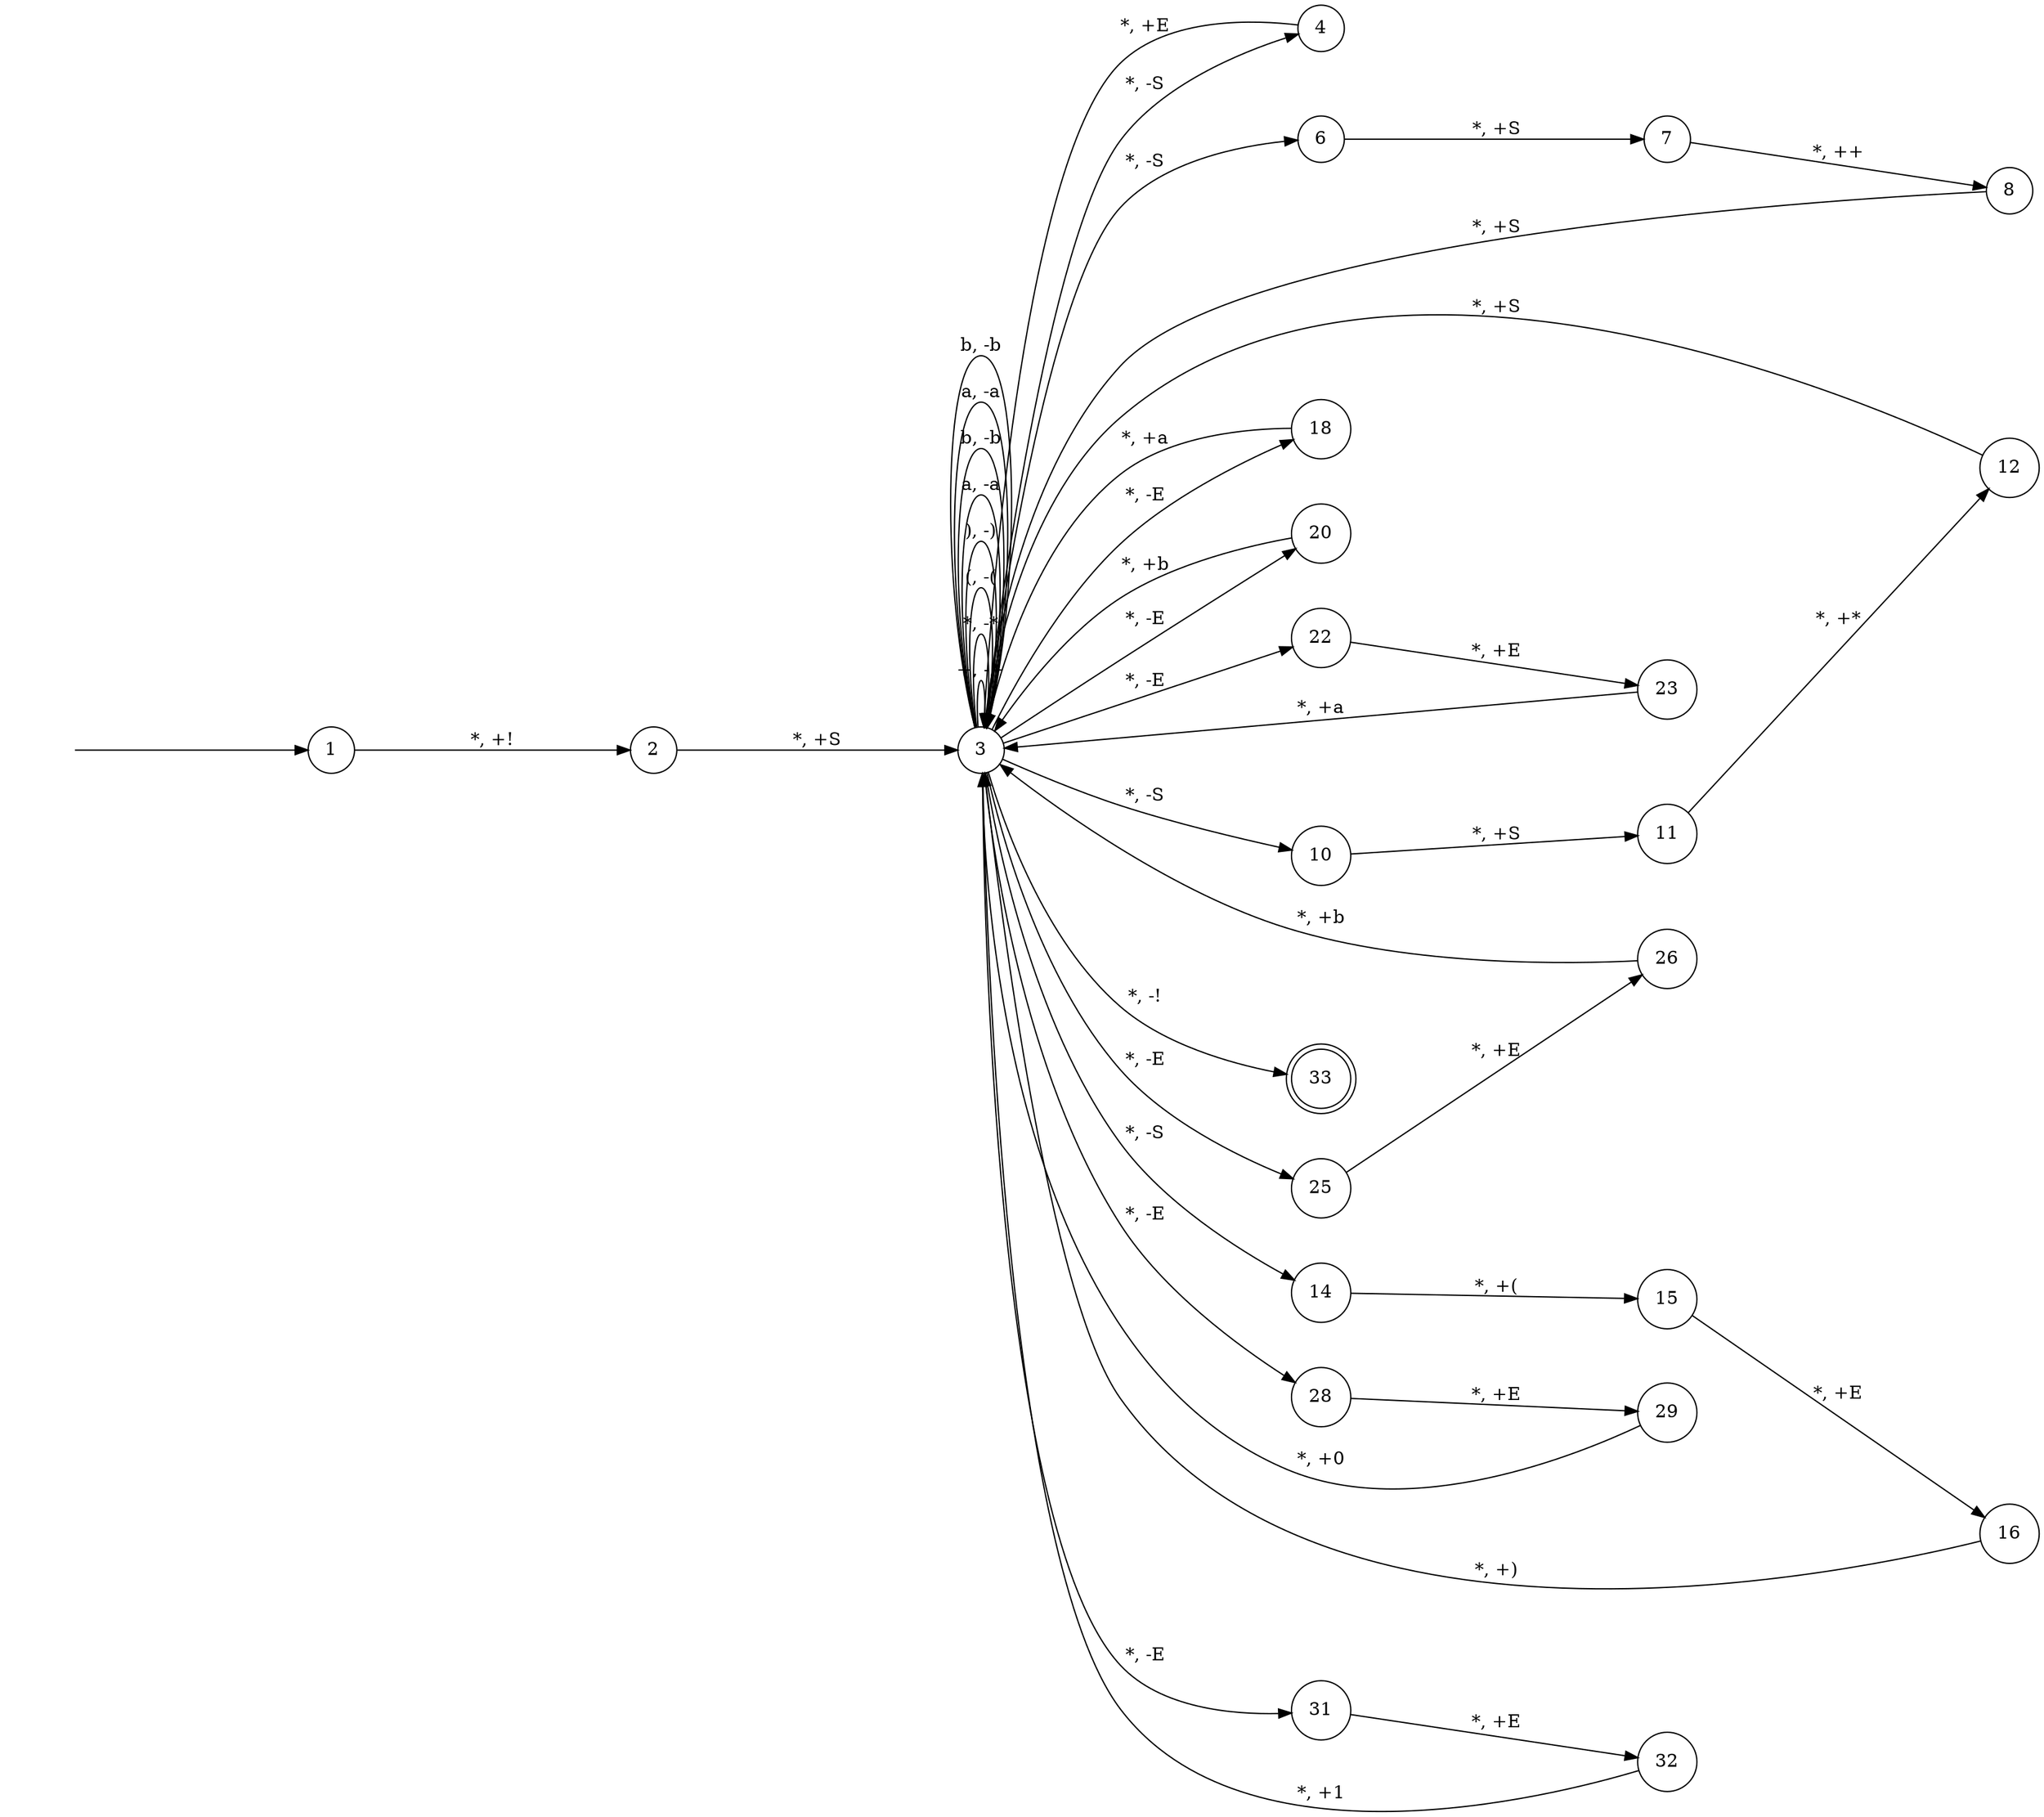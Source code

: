 // The Push-down Automata
digraph "pda-graph" {
	graph [nodesep=0.5 overlap=scale rankdir=LR ranksep=2.5 splines=true]
	node [shape=circle]
	hidden [label="" shape=plaintext]
	hidden -> 1
	node [shape=circle]
	1
	node [shape=circle]
	2
	node [shape=circle]
	3
	node [shape=circle]
	4
	node [shape=circle]
	6
	node [shape=circle]
	7
	node [shape=circle]
	8
	node [shape=circle]
	10
	node [shape=circle]
	11
	node [shape=circle]
	12
	node [shape=circle]
	14
	node [shape=circle]
	15
	node [shape=circle]
	16
	node [shape=circle]
	18
	node [shape=circle]
	20
	node [shape=circle]
	22
	node [shape=circle]
	23
	node [shape=circle]
	25
	node [shape=circle]
	26
	node [shape=circle]
	28
	node [shape=circle]
	29
	node [shape=circle]
	31
	node [shape=circle]
	32
	node [shape=doublecircle]
	33
	1 -> 2 [label="*, +!"]
	2 -> 3 [label="*, +S"]
	3 -> 3 [label="+, -+"]
	3 -> 3 [label="*, -*"]
	3 -> 3 [label="(, -("]
	3 -> 3 [label="), -)"]
	3 -> 3 [label="a, -a"]
	3 -> 3 [label="b, -b"]
	3 -> 3 [label="a, -a"]
	3 -> 3 [label="b, -b"]
	3 -> 4 [label="*, -S"]
	4 -> 3 [label="*, +E"]
	3 -> 6 [label="*, -S"]
	6 -> 7 [label="*, +S"]
	7 -> 8 [label="*, ++"]
	8 -> 3 [label="*, +S"]
	3 -> 10 [label="*, -S"]
	10 -> 11 [label="*, +S"]
	11 -> 12 [label="*, +*"]
	12 -> 3 [label="*, +S"]
	3 -> 14 [label="*, -S"]
	14 -> 15 [label="*, +("]
	15 -> 16 [label="*, +E"]
	16 -> 3 [label="*, +)"]
	3 -> 18 [label="*, -E"]
	18 -> 3 [label="*, +a"]
	3 -> 20 [label="*, -E"]
	20 -> 3 [label="*, +b"]
	3 -> 22 [label="*, -E"]
	22 -> 23 [label="*, +E"]
	23 -> 3 [label="*, +a"]
	3 -> 25 [label="*, -E"]
	25 -> 26 [label="*, +E"]
	26 -> 3 [label="*, +b"]
	3 -> 28 [label="*, -E"]
	28 -> 29 [label="*, +E"]
	29 -> 3 [label="*, +0"]
	3 -> 31 [label="*, -E"]
	31 -> 32 [label="*, +E"]
	32 -> 3 [label="*, +1"]
	3 -> 33 [label="*, -!"]
}
